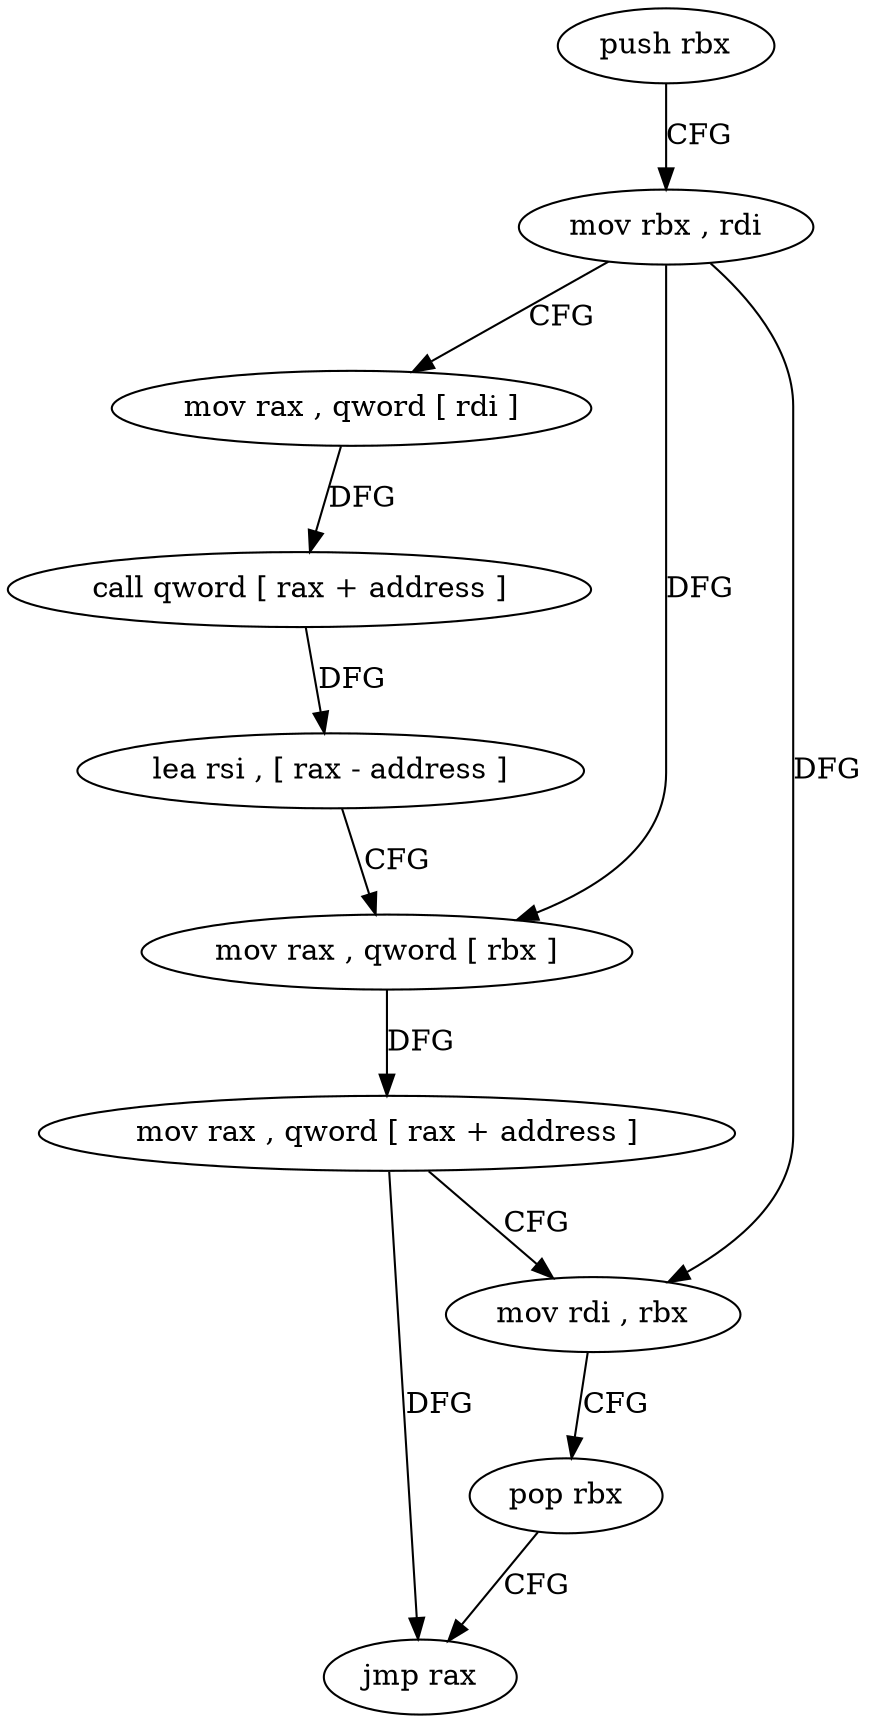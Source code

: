 digraph "func" {
"185808" [label = "push rbx" ]
"185809" [label = "mov rbx , rdi" ]
"185812" [label = "mov rax , qword [ rdi ]" ]
"185815" [label = "call qword [ rax + address ]" ]
"185818" [label = "lea rsi , [ rax - address ]" ]
"185822" [label = "mov rax , qword [ rbx ]" ]
"185825" [label = "mov rax , qword [ rax + address ]" ]
"185829" [label = "mov rdi , rbx" ]
"185832" [label = "pop rbx" ]
"185833" [label = "jmp rax" ]
"185808" -> "185809" [ label = "CFG" ]
"185809" -> "185812" [ label = "CFG" ]
"185809" -> "185822" [ label = "DFG" ]
"185809" -> "185829" [ label = "DFG" ]
"185812" -> "185815" [ label = "DFG" ]
"185815" -> "185818" [ label = "DFG" ]
"185818" -> "185822" [ label = "CFG" ]
"185822" -> "185825" [ label = "DFG" ]
"185825" -> "185829" [ label = "CFG" ]
"185825" -> "185833" [ label = "DFG" ]
"185829" -> "185832" [ label = "CFG" ]
"185832" -> "185833" [ label = "CFG" ]
}
